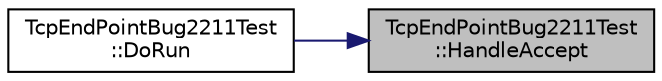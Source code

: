 digraph "TcpEndPointBug2211Test::HandleAccept"
{
 // LATEX_PDF_SIZE
  edge [fontname="Helvetica",fontsize="10",labelfontname="Helvetica",labelfontsize="10"];
  node [fontname="Helvetica",fontsize="10",shape=record];
  rankdir="RL";
  Node1 [label="TcpEndPointBug2211Test\l::HandleAccept",height=0.2,width=0.4,color="black", fillcolor="grey75", style="filled", fontcolor="black",tooltip="Handle an incoming connection."];
  Node1 -> Node2 [dir="back",color="midnightblue",fontsize="10",style="solid",fontname="Helvetica"];
  Node2 [label="TcpEndPointBug2211Test\l::DoRun",height=0.2,width=0.4,color="black", fillcolor="white", style="filled",URL="$class_tcp_end_point_bug2211_test.html#ab0f069f68fbb6b3e69a42e090be8215c",tooltip="Implementation to actually run this TestCase."];
}
